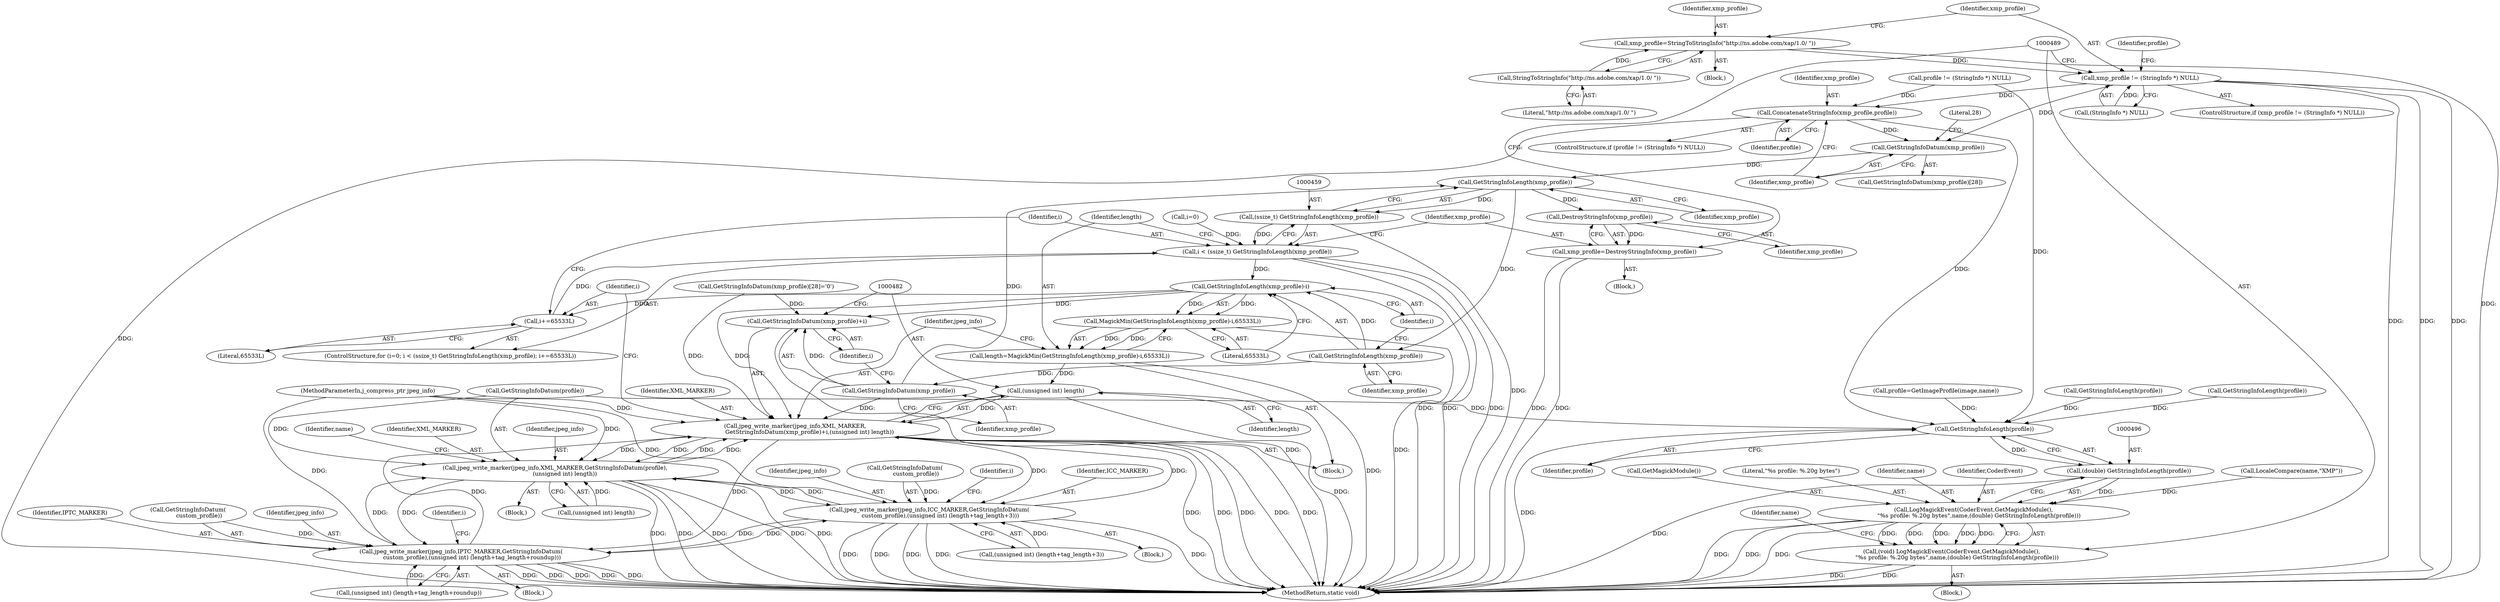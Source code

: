 digraph "0_ImageMagick_9e187b73a8a1290bb0e1a1c878f8be1917aa8742@pointer" {
"1000426" [label="(Call,xmp_profile=StringToStringInfo(\"http://ns.adobe.com/xap/1.0/ \"))"];
"1000428" [label="(Call,StringToStringInfo(\"http://ns.adobe.com/xap/1.0/ \"))"];
"1000431" [label="(Call,xmp_profile != (StringInfo *) NULL)"];
"1000443" [label="(Call,ConcatenateStringInfo(xmp_profile,profile))"];
"1000448" [label="(Call,GetStringInfoDatum(xmp_profile))"];
"1000460" [label="(Call,GetStringInfoLength(xmp_profile))"];
"1000458" [label="(Call,(ssize_t) GetStringInfoLength(xmp_profile))"];
"1000456" [label="(Call,i < (ssize_t) GetStringInfoLength(xmp_profile))"];
"1000469" [label="(Call,GetStringInfoLength(xmp_profile)-i)"];
"1000462" [label="(Call,i+=65533L)"];
"1000468" [label="(Call,MagickMin(GetStringInfoLength(xmp_profile)-i,65533L))"];
"1000466" [label="(Call,length=MagickMin(GetStringInfoLength(xmp_profile)-i,65533L))"];
"1000481" [label="(Call,(unsigned int) length)"];
"1000474" [label="(Call,jpeg_write_marker(jpeg_info,XML_MARKER,\n                GetStringInfoDatum(xmp_profile)+i,(unsigned int) length))"];
"1000175" [label="(Call,jpeg_write_marker(jpeg_info,XML_MARKER,GetStringInfoDatum(profile),\n           (unsigned int) length))"];
"1000268" [label="(Call,jpeg_write_marker(jpeg_info,ICC_MARKER,GetStringInfoDatum(\n            custom_profile),(unsigned int) (length+tag_length+3)))"];
"1000406" [label="(Call,jpeg_write_marker(jpeg_info,IPTC_MARKER,GetStringInfoDatum(\n            custom_profile),(unsigned int) (length+tag_length+roundup)))"];
"1000477" [label="(Call,GetStringInfoDatum(xmp_profile)+i)"];
"1000470" [label="(Call,GetStringInfoLength(xmp_profile))"];
"1000478" [label="(Call,GetStringInfoDatum(xmp_profile))"];
"1000486" [label="(Call,DestroyStringInfo(xmp_profile))"];
"1000484" [label="(Call,xmp_profile=DestroyStringInfo(xmp_profile))"];
"1000497" [label="(Call,GetStringInfoLength(profile))"];
"1000495" [label="(Call,(double) GetStringInfoLength(profile))"];
"1000490" [label="(Call,LogMagickEvent(CoderEvent,GetMagickModule(),\n      \"%s profile: %.20g bytes\",name,(double) GetStringInfoLength(profile)))"];
"1000488" [label="(Call,(void) LogMagickEvent(CoderEvent,GetMagickModule(),\n      \"%s profile: %.20g bytes\",name,(double) GetStringInfoLength(profile)))"];
"1000488" [label="(Call,(void) LogMagickEvent(CoderEvent,GetMagickModule(),\n      \"%s profile: %.20g bytes\",name,(double) GetStringInfoLength(profile)))"];
"1000439" [label="(Identifier,profile)"];
"1000490" [label="(Call,LogMagickEvent(CoderEvent,GetMagickModule(),\n      \"%s profile: %.20g bytes\",name,(double) GetStringInfoLength(profile)))"];
"1000470" [label="(Call,GetStringInfoLength(xmp_profile))"];
"1000478" [label="(Call,GetStringInfoDatum(xmp_profile))"];
"1000186" [label="(Identifier,name)"];
"1000437" [label="(ControlStructure,if (profile != (StringInfo *) NULL))"];
"1000428" [label="(Call,StringToStringInfo(\"http://ns.adobe.com/xap/1.0/ \"))"];
"1000466" [label="(Call,length=MagickMin(GetStringInfoLength(xmp_profile)-i,65533L))"];
"1000483" [label="(Identifier,length)"];
"1000500" [label="(Identifier,name)"];
"1000486" [label="(Call,DestroyStringInfo(xmp_profile))"];
"1000176" [label="(Identifier,jpeg_info)"];
"1000495" [label="(Call,(double) GetStringInfoLength(profile))"];
"1000309" [label="(Call,GetStringInfoLength(profile))"];
"1000464" [label="(Literal,65533L)"];
"1000420" [label="(Call,LocaleCompare(name,\"XMP\"))"];
"1000312" [label="(Identifier,i)"];
"1000103" [label="(MethodParameterIn,j_compress_ptr jpeg_info)"];
"1000445" [label="(Identifier,profile)"];
"1000177" [label="(Identifier,XML_MARKER)"];
"1000460" [label="(Call,GetStringInfoLength(xmp_profile))"];
"1000484" [label="(Call,xmp_profile=DestroyStringInfo(xmp_profile))"];
"1000473" [label="(Literal,65533L)"];
"1000448" [label="(Call,GetStringInfoDatum(xmp_profile))"];
"1000270" [label="(Identifier,ICC_MARKER)"];
"1000408" [label="(Identifier,IPTC_MARKER)"];
"1000476" [label="(Identifier,XML_MARKER)"];
"1000457" [label="(Identifier,i)"];
"1000409" [label="(Call,GetStringInfoDatum(\n            custom_profile))"];
"1000438" [label="(Call,profile != (StringInfo *) NULL)"];
"1000443" [label="(Call,ConcatenateStringInfo(xmp_profile,profile))"];
"1000411" [label="(Call,(unsigned int) (length+tag_length+roundup))"];
"1000485" [label="(Identifier,xmp_profile)"];
"1000465" [label="(Block,)"];
"1000469" [label="(Call,GetStringInfoLength(xmp_profile)-i)"];
"1000424" [label="(Block,)"];
"1000480" [label="(Identifier,i)"];
"1000487" [label="(Identifier,xmp_profile)"];
"1000436" [label="(Block,)"];
"1000477" [label="(Call,GetStringInfoDatum(xmp_profile)+i)"];
"1000269" [label="(Identifier,jpeg_info)"];
"1000475" [label="(Identifier,jpeg_info)"];
"1000498" [label="(Identifier,profile)"];
"1000467" [label="(Identifier,length)"];
"1000433" [label="(Call,(StringInfo *) NULL)"];
"1000479" [label="(Identifier,xmp_profile)"];
"1000492" [label="(Call,GetMagickModule())"];
"1000218" [label="(Call,GetStringInfoLength(profile))"];
"1000406" [label="(Call,jpeg_write_marker(jpeg_info,IPTC_MARKER,GetStringInfoDatum(\n            custom_profile),(unsigned int) (length+tag_length+roundup)))"];
"1000149" [label="(Block,)"];
"1000456" [label="(Call,i < (ssize_t) GetStringInfoLength(xmp_profile))"];
"1000474" [label="(Call,jpeg_write_marker(jpeg_info,XML_MARKER,\n                GetStringInfoDatum(xmp_profile)+i,(unsigned int) length))"];
"1000447" [label="(Call,GetStringInfoDatum(xmp_profile)[28])"];
"1000493" [label="(Literal,\"%s profile: %.20g bytes\")"];
"1000497" [label="(Call,GetStringInfoLength(profile))"];
"1000431" [label="(Call,xmp_profile != (StringInfo *) NULL)"];
"1000446" [label="(Call,GetStringInfoDatum(xmp_profile)[28]='\0')"];
"1000134" [label="(Call,profile=GetImageProfile(image,name))"];
"1000463" [label="(Identifier,i)"];
"1000271" [label="(Call,GetStringInfoDatum(\n            custom_profile))"];
"1000494" [label="(Identifier,name)"];
"1000462" [label="(Call,i+=65533L)"];
"1000221" [label="(Identifier,i)"];
"1000472" [label="(Identifier,i)"];
"1000268" [label="(Call,jpeg_write_marker(jpeg_info,ICC_MARKER,GetStringInfoDatum(\n            custom_profile),(unsigned int) (length+tag_length+3)))"];
"1000458" [label="(Call,(ssize_t) GetStringInfoLength(xmp_profile))"];
"1000481" [label="(Call,(unsigned int) length)"];
"1000175" [label="(Call,jpeg_write_marker(jpeg_info,XML_MARKER,GetStringInfoDatum(profile),\n           (unsigned int) length))"];
"1000132" [label="(Block,)"];
"1000273" [label="(Call,(unsigned int) (length+tag_length+3))"];
"1000471" [label="(Identifier,xmp_profile)"];
"1000178" [label="(Call,GetStringInfoDatum(profile))"];
"1000491" [label="(Identifier,CoderEvent)"];
"1000223" [label="(Block,)"];
"1000450" [label="(Literal,28)"];
"1000453" [label="(Call,i=0)"];
"1000507" [label="(MethodReturn,static void)"];
"1000180" [label="(Call,(unsigned int) length)"];
"1000468" [label="(Call,MagickMin(GetStringInfoLength(xmp_profile)-i,65533L))"];
"1000461" [label="(Identifier,xmp_profile)"];
"1000444" [label="(Identifier,xmp_profile)"];
"1000452" [label="(ControlStructure,for (i=0; i < (ssize_t) GetStringInfoLength(xmp_profile); i+=65533L))"];
"1000427" [label="(Identifier,xmp_profile)"];
"1000314" [label="(Block,)"];
"1000426" [label="(Call,xmp_profile=StringToStringInfo(\"http://ns.adobe.com/xap/1.0/ \"))"];
"1000430" [label="(ControlStructure,if (xmp_profile != (StringInfo *) NULL))"];
"1000449" [label="(Identifier,xmp_profile)"];
"1000432" [label="(Identifier,xmp_profile)"];
"1000429" [label="(Literal,\"http://ns.adobe.com/xap/1.0/ \")"];
"1000407" [label="(Identifier,jpeg_info)"];
"1000426" -> "1000424"  [label="AST: "];
"1000426" -> "1000428"  [label="CFG: "];
"1000427" -> "1000426"  [label="AST: "];
"1000428" -> "1000426"  [label="AST: "];
"1000432" -> "1000426"  [label="CFG: "];
"1000426" -> "1000507"  [label="DDG: "];
"1000428" -> "1000426"  [label="DDG: "];
"1000426" -> "1000431"  [label="DDG: "];
"1000428" -> "1000429"  [label="CFG: "];
"1000429" -> "1000428"  [label="AST: "];
"1000431" -> "1000430"  [label="AST: "];
"1000431" -> "1000433"  [label="CFG: "];
"1000432" -> "1000431"  [label="AST: "];
"1000433" -> "1000431"  [label="AST: "];
"1000439" -> "1000431"  [label="CFG: "];
"1000489" -> "1000431"  [label="CFG: "];
"1000431" -> "1000507"  [label="DDG: "];
"1000431" -> "1000507"  [label="DDG: "];
"1000431" -> "1000507"  [label="DDG: "];
"1000433" -> "1000431"  [label="DDG: "];
"1000431" -> "1000443"  [label="DDG: "];
"1000431" -> "1000448"  [label="DDG: "];
"1000443" -> "1000437"  [label="AST: "];
"1000443" -> "1000445"  [label="CFG: "];
"1000444" -> "1000443"  [label="AST: "];
"1000445" -> "1000443"  [label="AST: "];
"1000449" -> "1000443"  [label="CFG: "];
"1000443" -> "1000507"  [label="DDG: "];
"1000438" -> "1000443"  [label="DDG: "];
"1000443" -> "1000448"  [label="DDG: "];
"1000443" -> "1000497"  [label="DDG: "];
"1000448" -> "1000447"  [label="AST: "];
"1000448" -> "1000449"  [label="CFG: "];
"1000449" -> "1000448"  [label="AST: "];
"1000450" -> "1000448"  [label="CFG: "];
"1000448" -> "1000460"  [label="DDG: "];
"1000460" -> "1000458"  [label="AST: "];
"1000460" -> "1000461"  [label="CFG: "];
"1000461" -> "1000460"  [label="AST: "];
"1000458" -> "1000460"  [label="CFG: "];
"1000460" -> "1000458"  [label="DDG: "];
"1000478" -> "1000460"  [label="DDG: "];
"1000460" -> "1000470"  [label="DDG: "];
"1000460" -> "1000486"  [label="DDG: "];
"1000458" -> "1000456"  [label="AST: "];
"1000459" -> "1000458"  [label="AST: "];
"1000456" -> "1000458"  [label="CFG: "];
"1000458" -> "1000507"  [label="DDG: "];
"1000458" -> "1000456"  [label="DDG: "];
"1000456" -> "1000452"  [label="AST: "];
"1000457" -> "1000456"  [label="AST: "];
"1000467" -> "1000456"  [label="CFG: "];
"1000485" -> "1000456"  [label="CFG: "];
"1000456" -> "1000507"  [label="DDG: "];
"1000456" -> "1000507"  [label="DDG: "];
"1000456" -> "1000507"  [label="DDG: "];
"1000462" -> "1000456"  [label="DDG: "];
"1000453" -> "1000456"  [label="DDG: "];
"1000456" -> "1000469"  [label="DDG: "];
"1000469" -> "1000468"  [label="AST: "];
"1000469" -> "1000472"  [label="CFG: "];
"1000470" -> "1000469"  [label="AST: "];
"1000472" -> "1000469"  [label="AST: "];
"1000473" -> "1000469"  [label="CFG: "];
"1000469" -> "1000462"  [label="DDG: "];
"1000469" -> "1000468"  [label="DDG: "];
"1000469" -> "1000468"  [label="DDG: "];
"1000470" -> "1000469"  [label="DDG: "];
"1000469" -> "1000474"  [label="DDG: "];
"1000469" -> "1000477"  [label="DDG: "];
"1000462" -> "1000452"  [label="AST: "];
"1000462" -> "1000464"  [label="CFG: "];
"1000463" -> "1000462"  [label="AST: "];
"1000464" -> "1000462"  [label="AST: "];
"1000457" -> "1000462"  [label="CFG: "];
"1000468" -> "1000466"  [label="AST: "];
"1000468" -> "1000473"  [label="CFG: "];
"1000473" -> "1000468"  [label="AST: "];
"1000466" -> "1000468"  [label="CFG: "];
"1000468" -> "1000507"  [label="DDG: "];
"1000468" -> "1000466"  [label="DDG: "];
"1000468" -> "1000466"  [label="DDG: "];
"1000466" -> "1000465"  [label="AST: "];
"1000467" -> "1000466"  [label="AST: "];
"1000475" -> "1000466"  [label="CFG: "];
"1000466" -> "1000507"  [label="DDG: "];
"1000466" -> "1000481"  [label="DDG: "];
"1000481" -> "1000474"  [label="AST: "];
"1000481" -> "1000483"  [label="CFG: "];
"1000482" -> "1000481"  [label="AST: "];
"1000483" -> "1000481"  [label="AST: "];
"1000474" -> "1000481"  [label="CFG: "];
"1000481" -> "1000507"  [label="DDG: "];
"1000481" -> "1000474"  [label="DDG: "];
"1000474" -> "1000465"  [label="AST: "];
"1000475" -> "1000474"  [label="AST: "];
"1000476" -> "1000474"  [label="AST: "];
"1000477" -> "1000474"  [label="AST: "];
"1000463" -> "1000474"  [label="CFG: "];
"1000474" -> "1000507"  [label="DDG: "];
"1000474" -> "1000507"  [label="DDG: "];
"1000474" -> "1000507"  [label="DDG: "];
"1000474" -> "1000507"  [label="DDG: "];
"1000474" -> "1000507"  [label="DDG: "];
"1000474" -> "1000175"  [label="DDG: "];
"1000474" -> "1000175"  [label="DDG: "];
"1000474" -> "1000268"  [label="DDG: "];
"1000474" -> "1000406"  [label="DDG: "];
"1000406" -> "1000474"  [label="DDG: "];
"1000268" -> "1000474"  [label="DDG: "];
"1000175" -> "1000474"  [label="DDG: "];
"1000175" -> "1000474"  [label="DDG: "];
"1000103" -> "1000474"  [label="DDG: "];
"1000478" -> "1000474"  [label="DDG: "];
"1000446" -> "1000474"  [label="DDG: "];
"1000175" -> "1000149"  [label="AST: "];
"1000175" -> "1000180"  [label="CFG: "];
"1000176" -> "1000175"  [label="AST: "];
"1000177" -> "1000175"  [label="AST: "];
"1000178" -> "1000175"  [label="AST: "];
"1000180" -> "1000175"  [label="AST: "];
"1000186" -> "1000175"  [label="CFG: "];
"1000175" -> "1000507"  [label="DDG: "];
"1000175" -> "1000507"  [label="DDG: "];
"1000175" -> "1000507"  [label="DDG: "];
"1000175" -> "1000507"  [label="DDG: "];
"1000175" -> "1000507"  [label="DDG: "];
"1000406" -> "1000175"  [label="DDG: "];
"1000268" -> "1000175"  [label="DDG: "];
"1000103" -> "1000175"  [label="DDG: "];
"1000178" -> "1000175"  [label="DDG: "];
"1000180" -> "1000175"  [label="DDG: "];
"1000175" -> "1000268"  [label="DDG: "];
"1000175" -> "1000406"  [label="DDG: "];
"1000268" -> "1000223"  [label="AST: "];
"1000268" -> "1000273"  [label="CFG: "];
"1000269" -> "1000268"  [label="AST: "];
"1000270" -> "1000268"  [label="AST: "];
"1000271" -> "1000268"  [label="AST: "];
"1000273" -> "1000268"  [label="AST: "];
"1000221" -> "1000268"  [label="CFG: "];
"1000268" -> "1000507"  [label="DDG: "];
"1000268" -> "1000507"  [label="DDG: "];
"1000268" -> "1000507"  [label="DDG: "];
"1000268" -> "1000507"  [label="DDG: "];
"1000268" -> "1000507"  [label="DDG: "];
"1000406" -> "1000268"  [label="DDG: "];
"1000103" -> "1000268"  [label="DDG: "];
"1000271" -> "1000268"  [label="DDG: "];
"1000273" -> "1000268"  [label="DDG: "];
"1000268" -> "1000406"  [label="DDG: "];
"1000406" -> "1000314"  [label="AST: "];
"1000406" -> "1000411"  [label="CFG: "];
"1000407" -> "1000406"  [label="AST: "];
"1000408" -> "1000406"  [label="AST: "];
"1000409" -> "1000406"  [label="AST: "];
"1000411" -> "1000406"  [label="AST: "];
"1000312" -> "1000406"  [label="CFG: "];
"1000406" -> "1000507"  [label="DDG: "];
"1000406" -> "1000507"  [label="DDG: "];
"1000406" -> "1000507"  [label="DDG: "];
"1000406" -> "1000507"  [label="DDG: "];
"1000406" -> "1000507"  [label="DDG: "];
"1000103" -> "1000406"  [label="DDG: "];
"1000409" -> "1000406"  [label="DDG: "];
"1000411" -> "1000406"  [label="DDG: "];
"1000477" -> "1000480"  [label="CFG: "];
"1000478" -> "1000477"  [label="AST: "];
"1000480" -> "1000477"  [label="AST: "];
"1000482" -> "1000477"  [label="CFG: "];
"1000477" -> "1000507"  [label="DDG: "];
"1000478" -> "1000477"  [label="DDG: "];
"1000446" -> "1000477"  [label="DDG: "];
"1000470" -> "1000471"  [label="CFG: "];
"1000471" -> "1000470"  [label="AST: "];
"1000472" -> "1000470"  [label="CFG: "];
"1000470" -> "1000478"  [label="DDG: "];
"1000478" -> "1000479"  [label="CFG: "];
"1000479" -> "1000478"  [label="AST: "];
"1000480" -> "1000478"  [label="CFG: "];
"1000486" -> "1000484"  [label="AST: "];
"1000486" -> "1000487"  [label="CFG: "];
"1000487" -> "1000486"  [label="AST: "];
"1000484" -> "1000486"  [label="CFG: "];
"1000486" -> "1000484"  [label="DDG: "];
"1000484" -> "1000436"  [label="AST: "];
"1000485" -> "1000484"  [label="AST: "];
"1000489" -> "1000484"  [label="CFG: "];
"1000484" -> "1000507"  [label="DDG: "];
"1000484" -> "1000507"  [label="DDG: "];
"1000497" -> "1000495"  [label="AST: "];
"1000497" -> "1000498"  [label="CFG: "];
"1000498" -> "1000497"  [label="AST: "];
"1000495" -> "1000497"  [label="CFG: "];
"1000497" -> "1000507"  [label="DDG: "];
"1000497" -> "1000495"  [label="DDG: "];
"1000309" -> "1000497"  [label="DDG: "];
"1000178" -> "1000497"  [label="DDG: "];
"1000218" -> "1000497"  [label="DDG: "];
"1000134" -> "1000497"  [label="DDG: "];
"1000438" -> "1000497"  [label="DDG: "];
"1000495" -> "1000490"  [label="AST: "];
"1000496" -> "1000495"  [label="AST: "];
"1000490" -> "1000495"  [label="CFG: "];
"1000495" -> "1000507"  [label="DDG: "];
"1000495" -> "1000490"  [label="DDG: "];
"1000490" -> "1000488"  [label="AST: "];
"1000491" -> "1000490"  [label="AST: "];
"1000492" -> "1000490"  [label="AST: "];
"1000493" -> "1000490"  [label="AST: "];
"1000494" -> "1000490"  [label="AST: "];
"1000488" -> "1000490"  [label="CFG: "];
"1000490" -> "1000507"  [label="DDG: "];
"1000490" -> "1000507"  [label="DDG: "];
"1000490" -> "1000507"  [label="DDG: "];
"1000490" -> "1000488"  [label="DDG: "];
"1000490" -> "1000488"  [label="DDG: "];
"1000490" -> "1000488"  [label="DDG: "];
"1000490" -> "1000488"  [label="DDG: "];
"1000490" -> "1000488"  [label="DDG: "];
"1000420" -> "1000490"  [label="DDG: "];
"1000488" -> "1000132"  [label="AST: "];
"1000489" -> "1000488"  [label="AST: "];
"1000500" -> "1000488"  [label="CFG: "];
"1000488" -> "1000507"  [label="DDG: "];
"1000488" -> "1000507"  [label="DDG: "];
}
